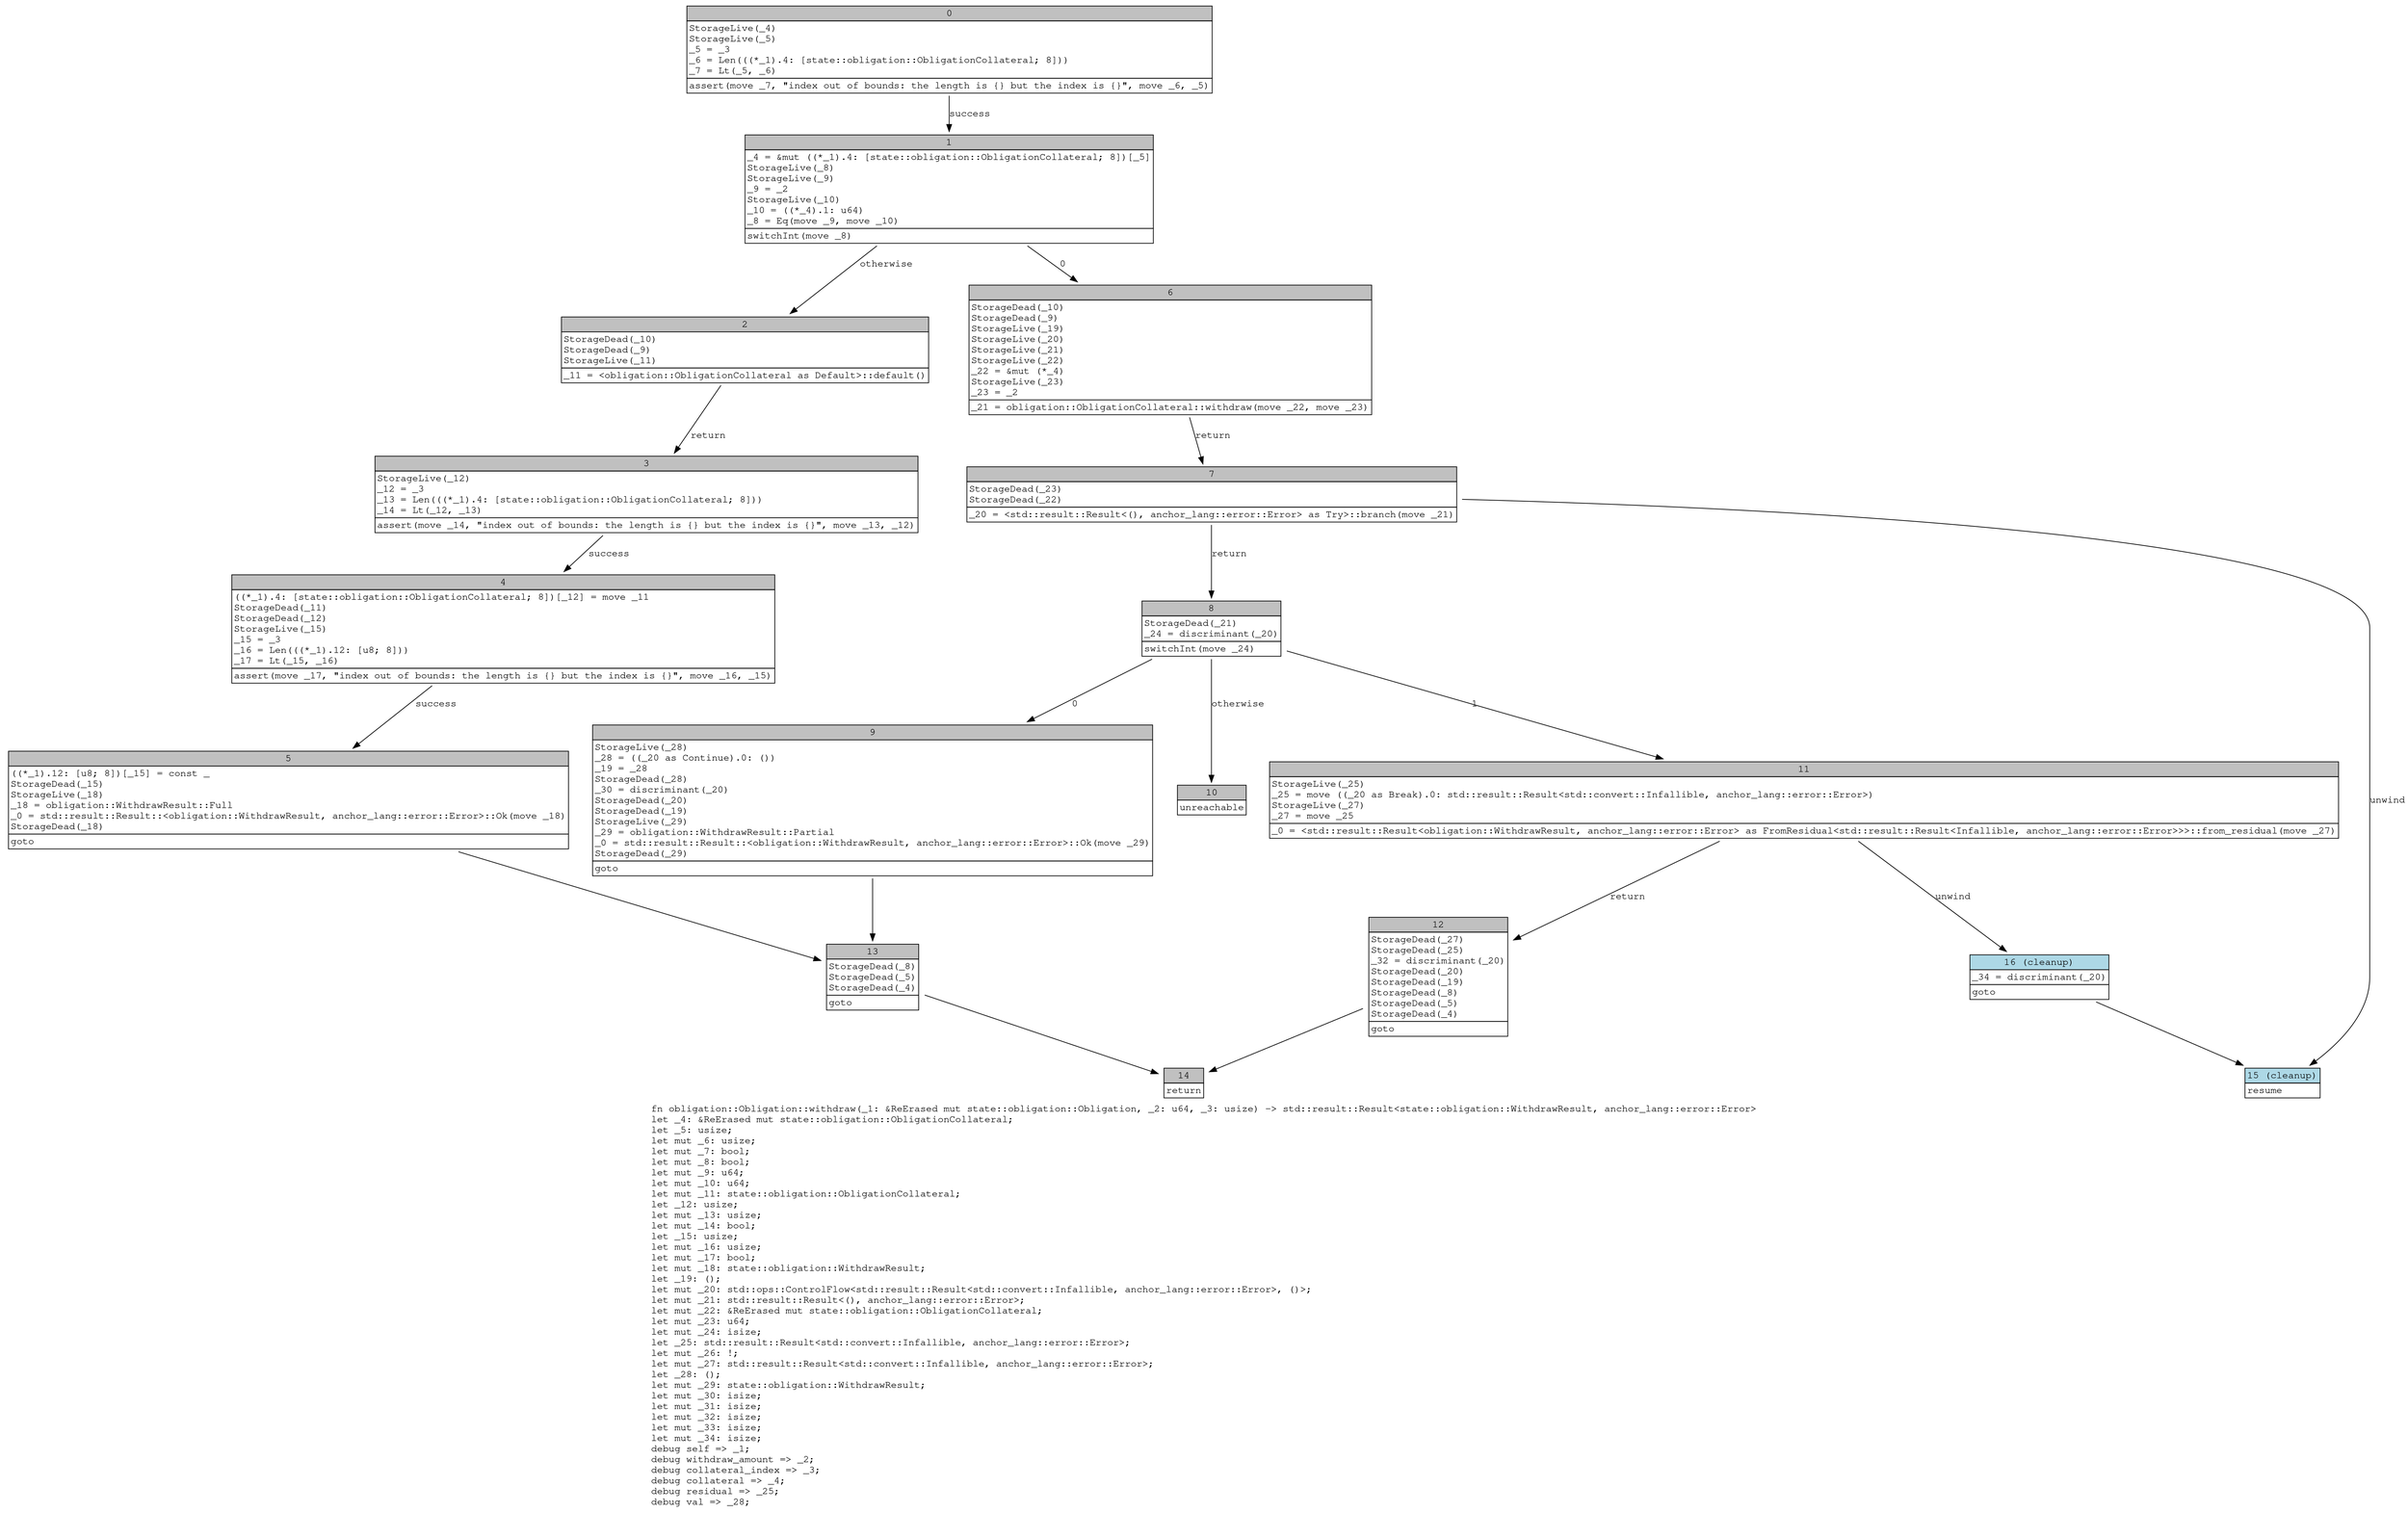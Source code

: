 digraph Mir_0_1662 {
    graph [fontname="Courier, monospace"];
    node [fontname="Courier, monospace"];
    edge [fontname="Courier, monospace"];
    label=<fn obligation::Obligation::withdraw(_1: &amp;ReErased mut state::obligation::Obligation, _2: u64, _3: usize) -&gt; std::result::Result&lt;state::obligation::WithdrawResult, anchor_lang::error::Error&gt;<br align="left"/>let _4: &amp;ReErased mut state::obligation::ObligationCollateral;<br align="left"/>let _5: usize;<br align="left"/>let mut _6: usize;<br align="left"/>let mut _7: bool;<br align="left"/>let mut _8: bool;<br align="left"/>let mut _9: u64;<br align="left"/>let mut _10: u64;<br align="left"/>let mut _11: state::obligation::ObligationCollateral;<br align="left"/>let _12: usize;<br align="left"/>let mut _13: usize;<br align="left"/>let mut _14: bool;<br align="left"/>let _15: usize;<br align="left"/>let mut _16: usize;<br align="left"/>let mut _17: bool;<br align="left"/>let mut _18: state::obligation::WithdrawResult;<br align="left"/>let _19: ();<br align="left"/>let mut _20: std::ops::ControlFlow&lt;std::result::Result&lt;std::convert::Infallible, anchor_lang::error::Error&gt;, ()&gt;;<br align="left"/>let mut _21: std::result::Result&lt;(), anchor_lang::error::Error&gt;;<br align="left"/>let mut _22: &amp;ReErased mut state::obligation::ObligationCollateral;<br align="left"/>let mut _23: u64;<br align="left"/>let mut _24: isize;<br align="left"/>let _25: std::result::Result&lt;std::convert::Infallible, anchor_lang::error::Error&gt;;<br align="left"/>let mut _26: !;<br align="left"/>let mut _27: std::result::Result&lt;std::convert::Infallible, anchor_lang::error::Error&gt;;<br align="left"/>let _28: ();<br align="left"/>let mut _29: state::obligation::WithdrawResult;<br align="left"/>let mut _30: isize;<br align="left"/>let mut _31: isize;<br align="left"/>let mut _32: isize;<br align="left"/>let mut _33: isize;<br align="left"/>let mut _34: isize;<br align="left"/>debug self =&gt; _1;<br align="left"/>debug withdraw_amount =&gt; _2;<br align="left"/>debug collateral_index =&gt; _3;<br align="left"/>debug collateral =&gt; _4;<br align="left"/>debug residual =&gt; _25;<br align="left"/>debug val =&gt; _28;<br align="left"/>>;
    bb0__0_1662 [shape="none", label=<<table border="0" cellborder="1" cellspacing="0"><tr><td bgcolor="gray" align="center" colspan="1">0</td></tr><tr><td align="left" balign="left">StorageLive(_4)<br/>StorageLive(_5)<br/>_5 = _3<br/>_6 = Len(((*_1).4: [state::obligation::ObligationCollateral; 8]))<br/>_7 = Lt(_5, _6)<br/></td></tr><tr><td align="left">assert(move _7, &quot;index out of bounds: the length is {} but the index is {}&quot;, move _6, _5)</td></tr></table>>];
    bb1__0_1662 [shape="none", label=<<table border="0" cellborder="1" cellspacing="0"><tr><td bgcolor="gray" align="center" colspan="1">1</td></tr><tr><td align="left" balign="left">_4 = &amp;mut ((*_1).4: [state::obligation::ObligationCollateral; 8])[_5]<br/>StorageLive(_8)<br/>StorageLive(_9)<br/>_9 = _2<br/>StorageLive(_10)<br/>_10 = ((*_4).1: u64)<br/>_8 = Eq(move _9, move _10)<br/></td></tr><tr><td align="left">switchInt(move _8)</td></tr></table>>];
    bb2__0_1662 [shape="none", label=<<table border="0" cellborder="1" cellspacing="0"><tr><td bgcolor="gray" align="center" colspan="1">2</td></tr><tr><td align="left" balign="left">StorageDead(_10)<br/>StorageDead(_9)<br/>StorageLive(_11)<br/></td></tr><tr><td align="left">_11 = &lt;obligation::ObligationCollateral as Default&gt;::default()</td></tr></table>>];
    bb3__0_1662 [shape="none", label=<<table border="0" cellborder="1" cellspacing="0"><tr><td bgcolor="gray" align="center" colspan="1">3</td></tr><tr><td align="left" balign="left">StorageLive(_12)<br/>_12 = _3<br/>_13 = Len(((*_1).4: [state::obligation::ObligationCollateral; 8]))<br/>_14 = Lt(_12, _13)<br/></td></tr><tr><td align="left">assert(move _14, &quot;index out of bounds: the length is {} but the index is {}&quot;, move _13, _12)</td></tr></table>>];
    bb4__0_1662 [shape="none", label=<<table border="0" cellborder="1" cellspacing="0"><tr><td bgcolor="gray" align="center" colspan="1">4</td></tr><tr><td align="left" balign="left">((*_1).4: [state::obligation::ObligationCollateral; 8])[_12] = move _11<br/>StorageDead(_11)<br/>StorageDead(_12)<br/>StorageLive(_15)<br/>_15 = _3<br/>_16 = Len(((*_1).12: [u8; 8]))<br/>_17 = Lt(_15, _16)<br/></td></tr><tr><td align="left">assert(move _17, &quot;index out of bounds: the length is {} but the index is {}&quot;, move _16, _15)</td></tr></table>>];
    bb5__0_1662 [shape="none", label=<<table border="0" cellborder="1" cellspacing="0"><tr><td bgcolor="gray" align="center" colspan="1">5</td></tr><tr><td align="left" balign="left">((*_1).12: [u8; 8])[_15] = const _<br/>StorageDead(_15)<br/>StorageLive(_18)<br/>_18 = obligation::WithdrawResult::Full<br/>_0 = std::result::Result::&lt;obligation::WithdrawResult, anchor_lang::error::Error&gt;::Ok(move _18)<br/>StorageDead(_18)<br/></td></tr><tr><td align="left">goto</td></tr></table>>];
    bb6__0_1662 [shape="none", label=<<table border="0" cellborder="1" cellspacing="0"><tr><td bgcolor="gray" align="center" colspan="1">6</td></tr><tr><td align="left" balign="left">StorageDead(_10)<br/>StorageDead(_9)<br/>StorageLive(_19)<br/>StorageLive(_20)<br/>StorageLive(_21)<br/>StorageLive(_22)<br/>_22 = &amp;mut (*_4)<br/>StorageLive(_23)<br/>_23 = _2<br/></td></tr><tr><td align="left">_21 = obligation::ObligationCollateral::withdraw(move _22, move _23)</td></tr></table>>];
    bb7__0_1662 [shape="none", label=<<table border="0" cellborder="1" cellspacing="0"><tr><td bgcolor="gray" align="center" colspan="1">7</td></tr><tr><td align="left" balign="left">StorageDead(_23)<br/>StorageDead(_22)<br/></td></tr><tr><td align="left">_20 = &lt;std::result::Result&lt;(), anchor_lang::error::Error&gt; as Try&gt;::branch(move _21)</td></tr></table>>];
    bb8__0_1662 [shape="none", label=<<table border="0" cellborder="1" cellspacing="0"><tr><td bgcolor="gray" align="center" colspan="1">8</td></tr><tr><td align="left" balign="left">StorageDead(_21)<br/>_24 = discriminant(_20)<br/></td></tr><tr><td align="left">switchInt(move _24)</td></tr></table>>];
    bb9__0_1662 [shape="none", label=<<table border="0" cellborder="1" cellspacing="0"><tr><td bgcolor="gray" align="center" colspan="1">9</td></tr><tr><td align="left" balign="left">StorageLive(_28)<br/>_28 = ((_20 as Continue).0: ())<br/>_19 = _28<br/>StorageDead(_28)<br/>_30 = discriminant(_20)<br/>StorageDead(_20)<br/>StorageDead(_19)<br/>StorageLive(_29)<br/>_29 = obligation::WithdrawResult::Partial<br/>_0 = std::result::Result::&lt;obligation::WithdrawResult, anchor_lang::error::Error&gt;::Ok(move _29)<br/>StorageDead(_29)<br/></td></tr><tr><td align="left">goto</td></tr></table>>];
    bb10__0_1662 [shape="none", label=<<table border="0" cellborder="1" cellspacing="0"><tr><td bgcolor="gray" align="center" colspan="1">10</td></tr><tr><td align="left">unreachable</td></tr></table>>];
    bb11__0_1662 [shape="none", label=<<table border="0" cellborder="1" cellspacing="0"><tr><td bgcolor="gray" align="center" colspan="1">11</td></tr><tr><td align="left" balign="left">StorageLive(_25)<br/>_25 = move ((_20 as Break).0: std::result::Result&lt;std::convert::Infallible, anchor_lang::error::Error&gt;)<br/>StorageLive(_27)<br/>_27 = move _25<br/></td></tr><tr><td align="left">_0 = &lt;std::result::Result&lt;obligation::WithdrawResult, anchor_lang::error::Error&gt; as FromResidual&lt;std::result::Result&lt;Infallible, anchor_lang::error::Error&gt;&gt;&gt;::from_residual(move _27)</td></tr></table>>];
    bb12__0_1662 [shape="none", label=<<table border="0" cellborder="1" cellspacing="0"><tr><td bgcolor="gray" align="center" colspan="1">12</td></tr><tr><td align="left" balign="left">StorageDead(_27)<br/>StorageDead(_25)<br/>_32 = discriminant(_20)<br/>StorageDead(_20)<br/>StorageDead(_19)<br/>StorageDead(_8)<br/>StorageDead(_5)<br/>StorageDead(_4)<br/></td></tr><tr><td align="left">goto</td></tr></table>>];
    bb13__0_1662 [shape="none", label=<<table border="0" cellborder="1" cellspacing="0"><tr><td bgcolor="gray" align="center" colspan="1">13</td></tr><tr><td align="left" balign="left">StorageDead(_8)<br/>StorageDead(_5)<br/>StorageDead(_4)<br/></td></tr><tr><td align="left">goto</td></tr></table>>];
    bb14__0_1662 [shape="none", label=<<table border="0" cellborder="1" cellspacing="0"><tr><td bgcolor="gray" align="center" colspan="1">14</td></tr><tr><td align="left">return</td></tr></table>>];
    bb15__0_1662 [shape="none", label=<<table border="0" cellborder="1" cellspacing="0"><tr><td bgcolor="lightblue" align="center" colspan="1">15 (cleanup)</td></tr><tr><td align="left">resume</td></tr></table>>];
    bb16__0_1662 [shape="none", label=<<table border="0" cellborder="1" cellspacing="0"><tr><td bgcolor="lightblue" align="center" colspan="1">16 (cleanup)</td></tr><tr><td align="left" balign="left">_34 = discriminant(_20)<br/></td></tr><tr><td align="left">goto</td></tr></table>>];
    bb0__0_1662 -> bb1__0_1662 [label="success"];
    bb1__0_1662 -> bb6__0_1662 [label="0"];
    bb1__0_1662 -> bb2__0_1662 [label="otherwise"];
    bb2__0_1662 -> bb3__0_1662 [label="return"];
    bb3__0_1662 -> bb4__0_1662 [label="success"];
    bb4__0_1662 -> bb5__0_1662 [label="success"];
    bb5__0_1662 -> bb13__0_1662 [label=""];
    bb6__0_1662 -> bb7__0_1662 [label="return"];
    bb7__0_1662 -> bb8__0_1662 [label="return"];
    bb7__0_1662 -> bb15__0_1662 [label="unwind"];
    bb8__0_1662 -> bb9__0_1662 [label="0"];
    bb8__0_1662 -> bb11__0_1662 [label="1"];
    bb8__0_1662 -> bb10__0_1662 [label="otherwise"];
    bb9__0_1662 -> bb13__0_1662 [label=""];
    bb11__0_1662 -> bb12__0_1662 [label="return"];
    bb11__0_1662 -> bb16__0_1662 [label="unwind"];
    bb12__0_1662 -> bb14__0_1662 [label=""];
    bb13__0_1662 -> bb14__0_1662 [label=""];
    bb16__0_1662 -> bb15__0_1662 [label=""];
}
